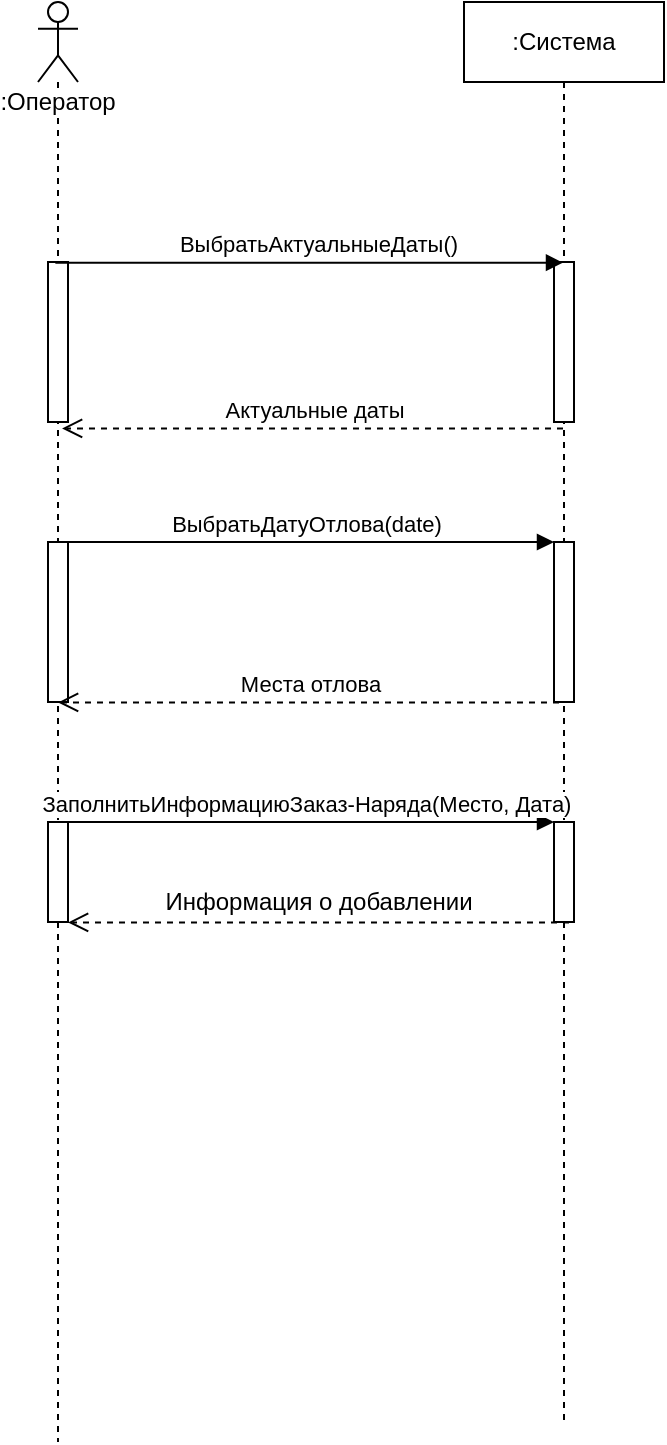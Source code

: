 <mxfile version="10.8.0" type="device"><diagram id="oSbuhKAIPbAD8BvsI2Ri" name="Page-1"><mxGraphModel dx="898" dy="628" grid="1" gridSize="10" guides="1" tooltips="1" connect="1" arrows="1" fold="1" page="1" pageScale="1" pageWidth="827" pageHeight="1169" math="0" shadow="0"><root><mxCell id="0"/><mxCell id="1" parent="0"/><mxCell id="Pv1rw-uHJKSWTAPMDEW--7" value=":Система" style="shape=umlLifeline;perimeter=lifelinePerimeter;whiteSpace=wrap;html=1;container=1;collapsible=0;recursiveResize=0;outlineConnect=0;" parent="1" vertex="1"><mxGeometry x="413" width="100" height="710" as="geometry"/></mxCell><mxCell id="Pv1rw-uHJKSWTAPMDEW--15" value="" style="html=1;points=[];perimeter=orthogonalPerimeter;" parent="Pv1rw-uHJKSWTAPMDEW--7" vertex="1"><mxGeometry x="45" y="130" width="10" height="80" as="geometry"/></mxCell><mxCell id="Pv1rw-uHJKSWTAPMDEW--23" value="" style="html=1;points=[];perimeter=orthogonalPerimeter;" parent="Pv1rw-uHJKSWTAPMDEW--7" vertex="1"><mxGeometry x="45" y="270" width="10" height="80" as="geometry"/></mxCell><mxCell id="LyewiBWtRScmZIfgWC9M-2" value="" style="html=1;points=[];perimeter=orthogonalPerimeter;" parent="Pv1rw-uHJKSWTAPMDEW--7" vertex="1"><mxGeometry x="45" y="410" width="10" height="50" as="geometry"/></mxCell><mxCell id="Pv1rw-uHJKSWTAPMDEW--9" value=":Оператор" style="shape=umlLifeline;participant=umlActor;perimeter=lifelinePerimeter;whiteSpace=wrap;html=1;container=1;collapsible=0;recursiveResize=0;verticalAlign=top;spacingTop=36;labelBackgroundColor=#ffffff;outlineConnect=0;" parent="1" vertex="1"><mxGeometry x="200" width="20" height="720" as="geometry"/></mxCell><mxCell id="Pv1rw-uHJKSWTAPMDEW--14" value="" style="html=1;points=[];perimeter=orthogonalPerimeter;" parent="Pv1rw-uHJKSWTAPMDEW--9" vertex="1"><mxGeometry x="5" y="130" width="10" height="80" as="geometry"/></mxCell><mxCell id="Pv1rw-uHJKSWTAPMDEW--27" value="" style="html=1;points=[];perimeter=orthogonalPerimeter;" parent="Pv1rw-uHJKSWTAPMDEW--9" vertex="1"><mxGeometry x="5" y="270" width="10" height="80" as="geometry"/></mxCell><mxCell id="LyewiBWtRScmZIfgWC9M-1" value="" style="html=1;points=[];perimeter=orthogonalPerimeter;" parent="Pv1rw-uHJKSWTAPMDEW--9" vertex="1"><mxGeometry x="5" y="410" width="10" height="50" as="geometry"/></mxCell><mxCell id="Pv1rw-uHJKSWTAPMDEW--16" value="ВыбратьАктуальныеДаты()" style="html=1;verticalAlign=bottom;endArrow=block;exitX=0.367;exitY=0.004;exitDx=0;exitDy=0;exitPerimeter=0;" parent="1" source="Pv1rw-uHJKSWTAPMDEW--14" target="Pv1rw-uHJKSWTAPMDEW--7" edge="1"><mxGeometry x="0.035" relative="1" as="geometry"><mxPoint x="215" y="139.833" as="sourcePoint"/><mxPoint x="468.0" y="139.833" as="targetPoint"/><mxPoint as="offset"/></mxGeometry></mxCell><mxCell id="Pv1rw-uHJKSWTAPMDEW--26" value="Актуальные даты" style="html=1;verticalAlign=bottom;endArrow=open;dashed=1;endSize=8;entryX=0.703;entryY=1.04;entryDx=0;entryDy=0;entryPerimeter=0;" parent="1" source="Pv1rw-uHJKSWTAPMDEW--7" target="Pv1rw-uHJKSWTAPMDEW--14" edge="1"><mxGeometry relative="1" as="geometry"><mxPoint x="220" y="200" as="targetPoint"/><mxPoint x="460" y="200" as="sourcePoint"/></mxGeometry></mxCell><mxCell id="Pv1rw-uHJKSWTAPMDEW--24" value="ВыбратьДатуОтлова(date)" style="html=1;verticalAlign=bottom;endArrow=block;" parent="1" source="Pv1rw-uHJKSWTAPMDEW--9" edge="1"><mxGeometry relative="1" as="geometry"><mxPoint x="270" y="270" as="sourcePoint"/><mxPoint x="458" y="270" as="targetPoint"/></mxGeometry></mxCell><mxCell id="Pv1rw-uHJKSWTAPMDEW--28" value="Места отлова" style="html=1;verticalAlign=bottom;endArrow=open;dashed=1;endSize=8;entryX=0.703;entryY=1.04;entryDx=0;entryDy=0;entryPerimeter=0;" parent="1" edge="1"><mxGeometry relative="1" as="geometry"><mxPoint x="210.034" y="350.207" as="targetPoint"/><mxPoint x="460.5" y="350.207" as="sourcePoint"/></mxGeometry></mxCell><mxCell id="LyewiBWtRScmZIfgWC9M-3" value="ЗаполнитьИнформациюЗаказ-Наряда(Место, Дата)" style="html=1;verticalAlign=bottom;endArrow=block;entryX=0;entryY=0;exitX=0.497;exitY=0.001;exitDx=0;exitDy=0;exitPerimeter=0;" parent="1" edge="1"><mxGeometry relative="1" as="geometry"><mxPoint x="210" y="410" as="sourcePoint"/><mxPoint x="458" y="410" as="targetPoint"/></mxGeometry></mxCell><mxCell id="P5fRv5BKgbetHeNdIAEb-1" value="" style="html=1;verticalAlign=bottom;endArrow=open;dashed=1;endSize=8;entryX=0.703;entryY=1.04;entryDx=0;entryDy=0;entryPerimeter=0;" parent="1" edge="1"><mxGeometry relative="1" as="geometry"><mxPoint x="215.034" y="460.207" as="targetPoint"/><mxPoint x="465.5" y="460.207" as="sourcePoint"/></mxGeometry></mxCell><mxCell id="P5fRv5BKgbetHeNdIAEb-2" value="Информация о добавлении" style="text;html=1;resizable=0;points=[];align=center;verticalAlign=middle;labelBackgroundColor=#ffffff;" parent="P5fRv5BKgbetHeNdIAEb-1" vertex="1" connectable="0"><mxGeometry x="-0.122" y="1" relative="1" as="geometry"><mxPoint x="-15.5" y="-11" as="offset"/></mxGeometry></mxCell></root></mxGraphModel></diagram></mxfile>